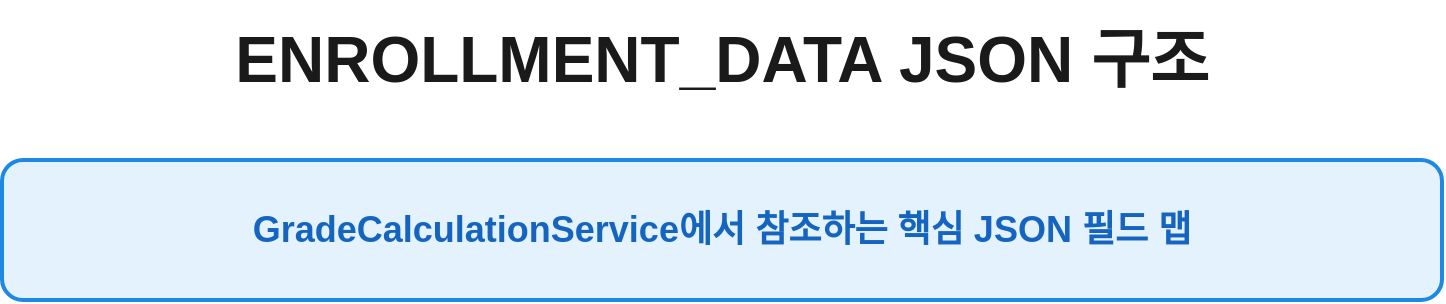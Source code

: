 <mxfile version="28.2.8">
  <diagram name="ENROLLMENT_DATA JSON" id="enrollment-json-structure">
    <mxGraphModel dx="1920" dy="1080" grid="1" gridSize="10" guides="1" tooltips="1" connect="1" arrows="1" fold="1" page="1" pageScale="1" pageWidth="1920" pageHeight="1080" background="#FFFFFF" math="0" shadow="0">
      <root>
        <mxCell id="0" />
        <mxCell id="1" parent="0" />

        <!-- 제목 -->
        <mxCell id="title" value="ENROLLMENT_DATA JSON 구조" style="text;html=1;strokeColor=none;fillColor=none;align=center;verticalAlign=middle;whiteSpace=wrap;rounded=0;fontSize=32;fontStyle=1;fontColor=#1A1A1A;" parent="1" vertex="1">
          <mxGeometry x="640" y="40" width="640" height="60" as="geometry" />
        </mxCell>

        <!-- 설명 박스 -->
        <mxCell id="description" value="GradeCalculationService에서 참조하는 핵심 JSON 필드 맵" style="rounded=1;whiteSpace=wrap;html=1;fillColor=#E3F2FD;strokeColor=#1E88E5;strokeWidth=2;fontSize=18;fontColor=#1565C0;fontStyle=1;" parent="1" vertex="1">
          <mxGeometry x="600" y="120" width="720" height="70" as="geometry" />
        </mxCell>

        <!-- 루트 JSON -->
        <mxCell id="rootJson" value="{\n  \"studentInfo\": {...},\n  \"attendance\": {...},\n  \"grade\": {...}\n}" style="html=1;whiteSpace=wrap;align=left;verticalAlign=top;rounded=1;strokeColor=#37474F;strokeWidth=3;fillColor=#FFFFFF;fontFamily=Courier New;fontSize=18;fontColor=#263238;" parent="1" vertex="1">
          <mxGeometry x="280" y="260" width="520" height="480" as="geometry" />
        </mxCell>

        <!-- studentInfo -->
        <mxCell id="studentInfo" value="studentInfo" style="rounded=1;whiteSpace=wrap;html=1;strokeColor=#4E342E;strokeWidth=3;fillColor=#D7CCC8;fontStyle=1;fontSize=20;fontColor=#3E2723;" parent="1" vertex="1">
          <mxGeometry x="940" y="240" width="300" height="80" as="geometry" />
        </mxCell>
        <mxCell id="studentInfoFields" value="• studentIdx : number\n• userCode : string\n• name : string\n• major : string\n• gradeLevel : number" style="rounded=1;whiteSpace=wrap;html=1;strokeColor=#4E342E;strokeWidth=2;fillColor=#F5E6DC;fontSize=18;fontColor=#3E2723;" parent="1" vertex="1">
          <mxGeometry x="940" y="330" width="300" height="200" as="geometry" />
        </mxCell>

        <!-- attendance -->
        <mxCell id="attendance" value="attendance" style="rounded=1;whiteSpace=wrap;html=1;strokeColor=#1B5E20;strokeWidth=3;fillColor=#C8E6C9;fontStyle=1;fontSize=20;fontColor=#1B5E20;" parent="1" vertex="1">
          <mxGeometry x="940" y="560" width="340" height="80" as="geometry" />
        </mxCell>
        <mxCell id="attendanceBody" value="• totalSessions : number\n• attendedSessions : number\n• sessions : [\n    { sessionNo, date, status, approvedBy }\n  ]\n• lastUpdated : ISO datetime" style="rounded=1;whiteSpace=wrap;html=1;strokeColor=#1B5E20;strokeWidth=2;fillColor=#E8F5E9;fontSize=18;fontColor=#1B5E20;" parent="1" vertex="1">
          <mxGeometry x="940" y="650" width="340" height="240" as="geometry" />
        </mxCell>

        <!-- grade -->
        <mxCell id="grade" value="grade" style="rounded=1;whiteSpace=wrap;html=1;strokeColor=#283593;strokeWidth=3;fillColor=#C5CAE9;fontStyle=1;fontSize=20;fontColor=#1A237E;" parent="1" vertex="1">
          <mxGeometry x="1380" y="240" width="360" height="80" as="geometry" />
        </mxCell>
        <mxCell id="gradeBody" value="• components : {\n    attendanceRatio : number,\n    assignmentRatio : number,\n    examRatio : number\n  }\n• assignments : [\n    { taskIdx, name, maxScore, score, weight }\n  ]\n• exams : [\n    { examType, maxScore, score, weight }\n  ]\n• totalScore : number\n• letterGrade : string\n• updatedAt : ISO datetime" style="rounded=1;whiteSpace=wrap;html=1;strokeColor=#283593;strokeWidth=2;fillColor=#E8EAF6;fontSize=18;fontColor=#1A237E;" parent="1" vertex="1">
          <mxGeometry x="1380" y="330" width="360" height="360" as="geometry" />
        </mxCell>

        <!-- analytics -->
        <mxCell id="analytics" value="analytics" style="rounded=1;whiteSpace=wrap;html=1;strokeColor=#00695C;strokeWidth=3;fillColor=#B2DFDB;fontStyle=1;fontSize=20;fontColor=#004D40;" parent="1" vertex="1">
          <mxGeometry x="1380" y="720" width="360" height="80" as="geometry" />
        </mxCell>
        <mxCell id="analyticsBody" value="• percentile : number\n• rank : number\n• gradeHistory : [ { totalScore, updatedAt } ]" style="rounded=1;whiteSpace=wrap;html=1;strokeColor=#00695C;strokeWidth=2;fillColor=#E0F2F1;fontSize=18;fontColor=#004D40;" parent="1" vertex="1">
          <mxGeometry x="1380" y="810" width="360" height="170" as="geometry" />
        </mxCell>

        <!-- 연결선 -->
        <mxCell id="edgeStudentInfo" value="" style="edgeStyle=orthogonalEdgeStyle;rounded=0;html=1;strokeWidth=2;strokeColor=#4E342E;endArrow=block;endFill=1;" parent="1" source="rootJson" target="studentInfo" edge="1">
          <mxGeometry relative="1" as="geometry">
            <mxPoint x="800" y="320" as="exitPoint" />
          </mxGeometry>
        </mxCell>
        <mxCell id="edgeAttendance" value="" style="edgeStyle=orthogonalEdgeStyle;rounded=0;html=1;strokeWidth=2;strokeColor=#1B5E20;endArrow=block;endFill=1;" parent="1" source="rootJson" target="attendance" edge="1">
          <mxGeometry relative="1" as="geometry">
            <mxPoint x="800" y="560" as="exitPoint" />
          </mxGeometry>
        </mxCell>
        <mxCell id="edgeGrade" value="" style="edgeStyle=orthogonalEdgeStyle;rounded=0;html=1;strokeWidth=2;strokeColor=#283593;endArrow=block;endFill=1;" parent="1" source="rootJson" target="grade" edge="1">
          <mxGeometry relative="1" as="geometry">
            <mxPoint x="800" y="400" as="exitPoint" />
          </mxGeometry>
        </mxCell>
        <mxCell id="edgeAnalytics" value="" style="edgeStyle=orthogonalEdgeStyle;rounded=0;html=1;strokeWidth=2;strokeColor=#00695C;endArrow=block;endFill=1;" parent="1" source="rootJson" target="analytics" edge="1">
          <mxGeometry relative="1" as="geometry">
            <mxPoint x="800" y="760" as="exitPoint" />
          </mxGeometry>
        </mxCell>

        <!-- 주석 박스 -->
        <mxCell id="note" value="핵심 포인트\n1. attendance.sessions는 출석 요청 승인 결과가 반영됨\n2. assignments / exams 배열이 GradeUpdateEvent 재계산에 입력됨\n3. analytics는 통계 캐시로, GradeCalculation 후 업데이트" style="rounded=1;whiteSpace=wrap;html=1;strokeColor=#9E9E9E;strokeWidth=2;fillColor=#FAFAFA;fontSize=18;fontColor=#424242;" parent="1" vertex="1">
          <mxGeometry x="280" y="770" width="520" height="220" as="geometry" />
        </mxCell>

      </root>
    </mxGraphModel>
  </diagram>
</mxfile>
